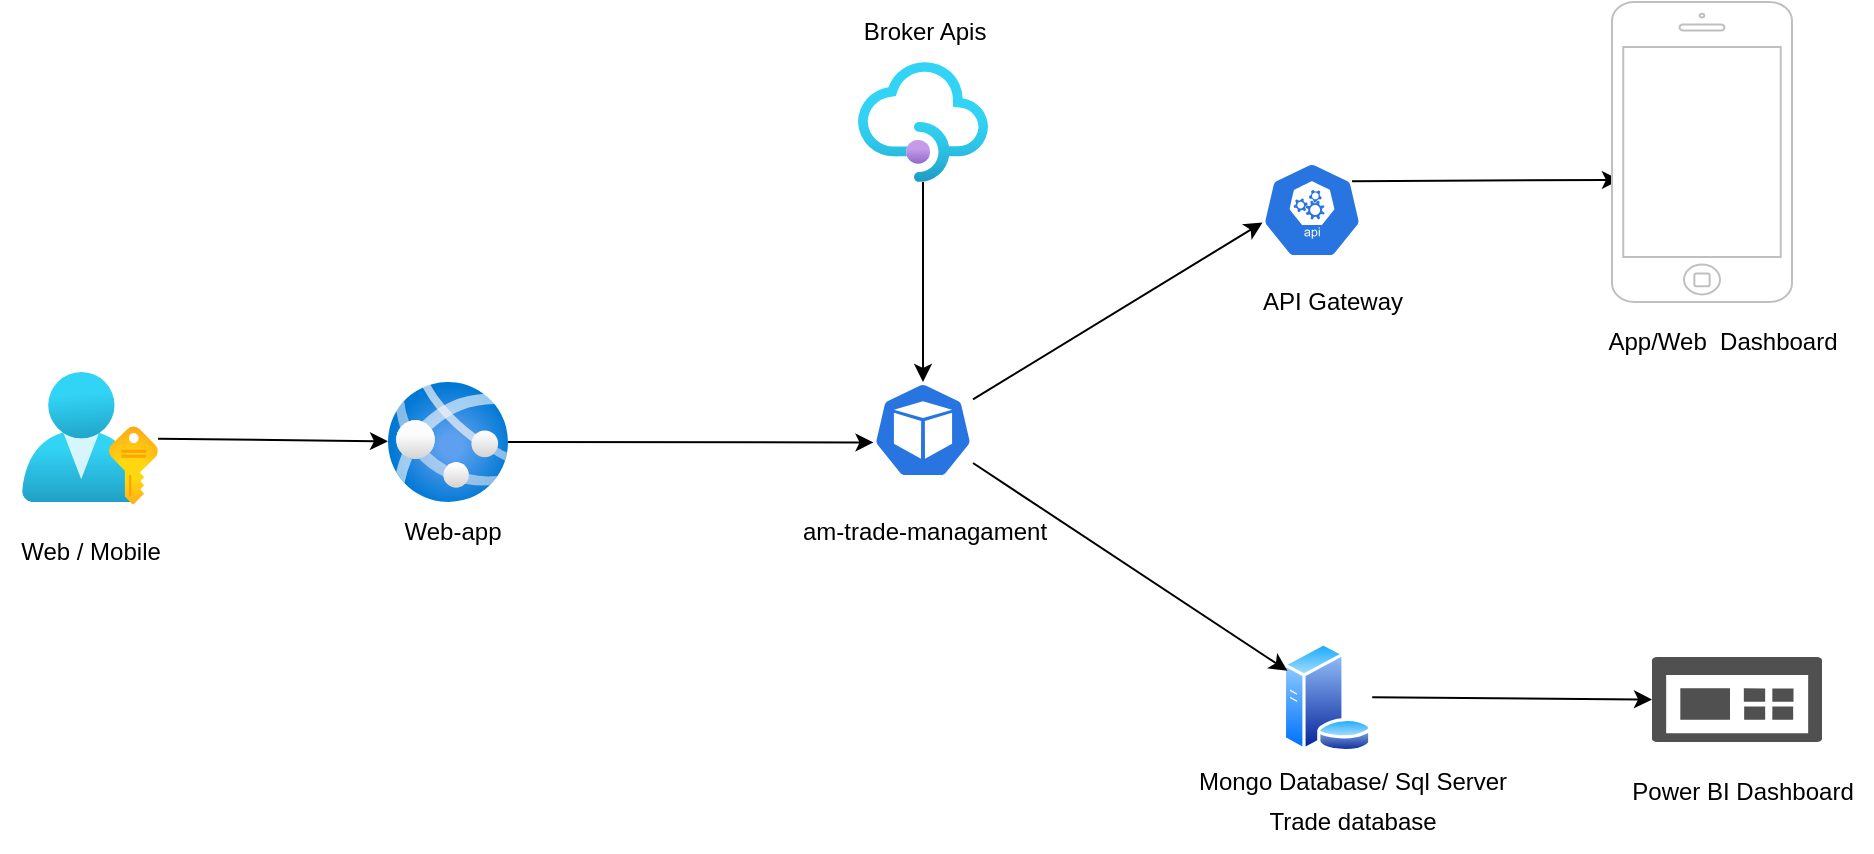 <mxfile>
    <diagram id="kmVVOpx7qGCCHjRK1VKr" name="Page-1">
        <mxGraphModel dx="1853" dy="779" grid="1" gridSize="10" guides="1" tooltips="1" connect="1" arrows="1" fold="1" page="0" pageScale="1" pageWidth="850" pageHeight="1100" background="none" math="0" shadow="0">
            <root>
                <mxCell id="0"/>
                <mxCell id="4" parent="0"/>
                <mxCell id="14" value="Web / Mobile" style="text;html=1;align=center;verticalAlign=middle;resizable=0;points=[];autosize=1;strokeColor=none;fillColor=none;" vertex="1" parent="4">
                    <mxGeometry x="-211" y="570" width="90" height="30" as="geometry"/>
                </mxCell>
                <mxCell id="19" value="Trade database" style="text;html=1;align=center;verticalAlign=middle;resizable=0;points=[];autosize=1;strokeColor=none;fillColor=none;" vertex="1" parent="4">
                    <mxGeometry x="410" y="705" width="110" height="30" as="geometry"/>
                </mxCell>
                <mxCell id="37" style="edgeStyle=none;html=1;exitX=0.9;exitY=0.2;exitDx=0;exitDy=0;exitPerimeter=0;entryX=0.044;entryY=0.593;entryDx=0;entryDy=0;entryPerimeter=0;" edge="1" parent="4" source="20" target="30">
                    <mxGeometry relative="1" as="geometry"/>
                </mxCell>
                <mxCell id="20" value="" style="sketch=0;html=1;dashed=0;whitespace=wrap;fillColor=#2875E2;strokeColor=#ffffff;points=[[0.005,0.63,0],[0.1,0.2,0],[0.9,0.2,0],[0.5,0,0],[0.995,0.63,0],[0.72,0.99,0],[0.5,1,0],[0.28,0.99,0]];verticalLabelPosition=bottom;align=center;verticalAlign=top;shape=mxgraph.kubernetes.icon;prIcon=api" vertex="1" parent="4">
                    <mxGeometry x="420" y="390" width="50" height="48" as="geometry"/>
                </mxCell>
                <mxCell id="21" value="API Gateway" style="text;html=1;align=center;verticalAlign=middle;resizable=0;points=[];autosize=1;strokeColor=none;fillColor=none;" vertex="1" parent="4">
                    <mxGeometry x="410" y="445" width="90" height="30" as="geometry"/>
                </mxCell>
                <mxCell id="22" value="Mongo Database/ Sql Server" style="text;html=1;align=center;verticalAlign=middle;resizable=0;points=[];autosize=1;strokeColor=none;fillColor=none;" vertex="1" parent="4">
                    <mxGeometry x="375" y="685" width="180" height="30" as="geometry"/>
                </mxCell>
                <mxCell id="39" style="edgeStyle=none;html=1;entryX=0;entryY=0.5;entryDx=0;entryDy=0;entryPerimeter=0;" edge="1" parent="4" source="23" target="31">
                    <mxGeometry relative="1" as="geometry"/>
                </mxCell>
                <mxCell id="23" value="" style="aspect=fixed;perimeter=ellipsePerimeter;html=1;align=center;shadow=0;dashed=0;spacingTop=3;image;image=img/lib/active_directory/database_server.svg;" vertex="1" parent="4">
                    <mxGeometry x="430" y="630" width="45.1" height="55" as="geometry"/>
                </mxCell>
                <mxCell id="36" style="edgeStyle=none;html=1;entryX=0.005;entryY=0.63;entryDx=0;entryDy=0;entryPerimeter=0;" edge="1" parent="4" source="24" target="20">
                    <mxGeometry relative="1" as="geometry"/>
                </mxCell>
                <mxCell id="38" style="edgeStyle=none;html=1;" edge="1" parent="4" source="24" target="23">
                    <mxGeometry relative="1" as="geometry"/>
                </mxCell>
                <mxCell id="24" value="" style="sketch=0;html=1;dashed=0;whitespace=wrap;fillColor=#2875E2;strokeColor=#ffffff;points=[[0.005,0.63,0],[0.1,0.2,0],[0.9,0.2,0],[0.5,0,0],[0.995,0.63,0],[0.72,0.99,0],[0.5,1,0],[0.28,0.99,0]];verticalLabelPosition=bottom;align=center;verticalAlign=top;shape=mxgraph.kubernetes.icon;prIcon=pod" vertex="1" parent="4">
                    <mxGeometry x="225.5" y="500" width="50" height="48" as="geometry"/>
                </mxCell>
                <mxCell id="25" value="&lt;span style=&quot;&quot;&gt;am-trade-managament&lt;/span&gt;" style="text;html=1;align=center;verticalAlign=middle;resizable=0;points=[];autosize=1;strokeColor=none;fillColor=none;" vertex="1" parent="4">
                    <mxGeometry x="175.5" y="560" width="150" height="30" as="geometry"/>
                </mxCell>
                <mxCell id="27" value="&lt;span style=&quot;&quot;&gt;Web-app&lt;/span&gt;" style="text;html=1;align=center;verticalAlign=middle;resizable=0;points=[];autosize=1;strokeColor=none;fillColor=none;" vertex="1" parent="4">
                    <mxGeometry x="-20" y="560" width="70" height="30" as="geometry"/>
                </mxCell>
                <mxCell id="35" style="edgeStyle=none;html=1;entryX=0.005;entryY=0.63;entryDx=0;entryDy=0;entryPerimeter=0;" edge="1" parent="4" source="28" target="24">
                    <mxGeometry relative="1" as="geometry"/>
                </mxCell>
                <mxCell id="28" value="" style="aspect=fixed;html=1;points=[];align=center;image;fontSize=12;image=img/lib/azure2/containers/App_Services.svg;" vertex="1" parent="4">
                    <mxGeometry x="-17" y="500" width="60" height="60" as="geometry"/>
                </mxCell>
                <mxCell id="34" style="edgeStyle=none;html=1;" edge="1" parent="4" source="29" target="28">
                    <mxGeometry relative="1" as="geometry"/>
                </mxCell>
                <mxCell id="29" value="" style="aspect=fixed;html=1;points=[];align=center;image;fontSize=12;image=img/lib/azure2/azure_stack/User_Subscriptions.svg;" vertex="1" parent="4">
                    <mxGeometry x="-200" y="495" width="68" height="66" as="geometry"/>
                </mxCell>
                <mxCell id="30" value="" style="html=1;verticalLabelPosition=bottom;labelBackgroundColor=#ffffff;verticalAlign=top;shadow=0;dashed=0;strokeWidth=1;shape=mxgraph.ios7.misc.iphone;strokeColor=#c0c0c0;" vertex="1" parent="4">
                    <mxGeometry x="595" y="310" width="90" height="150" as="geometry"/>
                </mxCell>
                <mxCell id="31" value="" style="sketch=0;pointerEvents=1;shadow=0;dashed=0;html=1;strokeColor=none;labelPosition=center;verticalLabelPosition=bottom;verticalAlign=top;align=center;fillColor=#505050;shape=mxgraph.mscae.intune.dashboard" vertex="1" parent="4">
                    <mxGeometry x="615" y="637.5" width="85" height="42.5" as="geometry"/>
                </mxCell>
                <mxCell id="33" value="App/Web&amp;nbsp; Dashboard" style="text;html=1;align=center;verticalAlign=middle;resizable=0;points=[];autosize=1;strokeColor=none;fillColor=none;" vertex="1" parent="4">
                    <mxGeometry x="580" y="465" width="140" height="30" as="geometry"/>
                </mxCell>
                <mxCell id="40" value="&lt;span style=&quot;&quot;&gt;Power BI Dashboard&lt;/span&gt;" style="text;html=1;align=center;verticalAlign=middle;resizable=0;points=[];autosize=1;strokeColor=none;fillColor=none;" vertex="1" parent="4">
                    <mxGeometry x="595" y="690" width="130" height="30" as="geometry"/>
                </mxCell>
                <mxCell id="41" value="" style="aspect=fixed;html=1;points=[];align=center;image;fontSize=12;image=img/lib/azure2/integration/API_Management_Services.svg;" vertex="1" parent="4">
                    <mxGeometry x="218" y="340" width="65" height="60" as="geometry"/>
                </mxCell>
                <mxCell id="44" style="edgeStyle=none;html=1;entryX=0.5;entryY=0;entryDx=0;entryDy=0;entryPerimeter=0;" edge="1" parent="4" source="41" target="24">
                    <mxGeometry relative="1" as="geometry"/>
                </mxCell>
                <mxCell id="42" value="Broker Apis" style="text;html=1;align=center;verticalAlign=middle;resizable=0;points=[];autosize=1;strokeColor=none;fillColor=none;" vertex="1" parent="4">
                    <mxGeometry x="210.5" y="310" width="80" height="30" as="geometry"/>
                </mxCell>
            </root>
        </mxGraphModel>
    </diagram>
</mxfile>